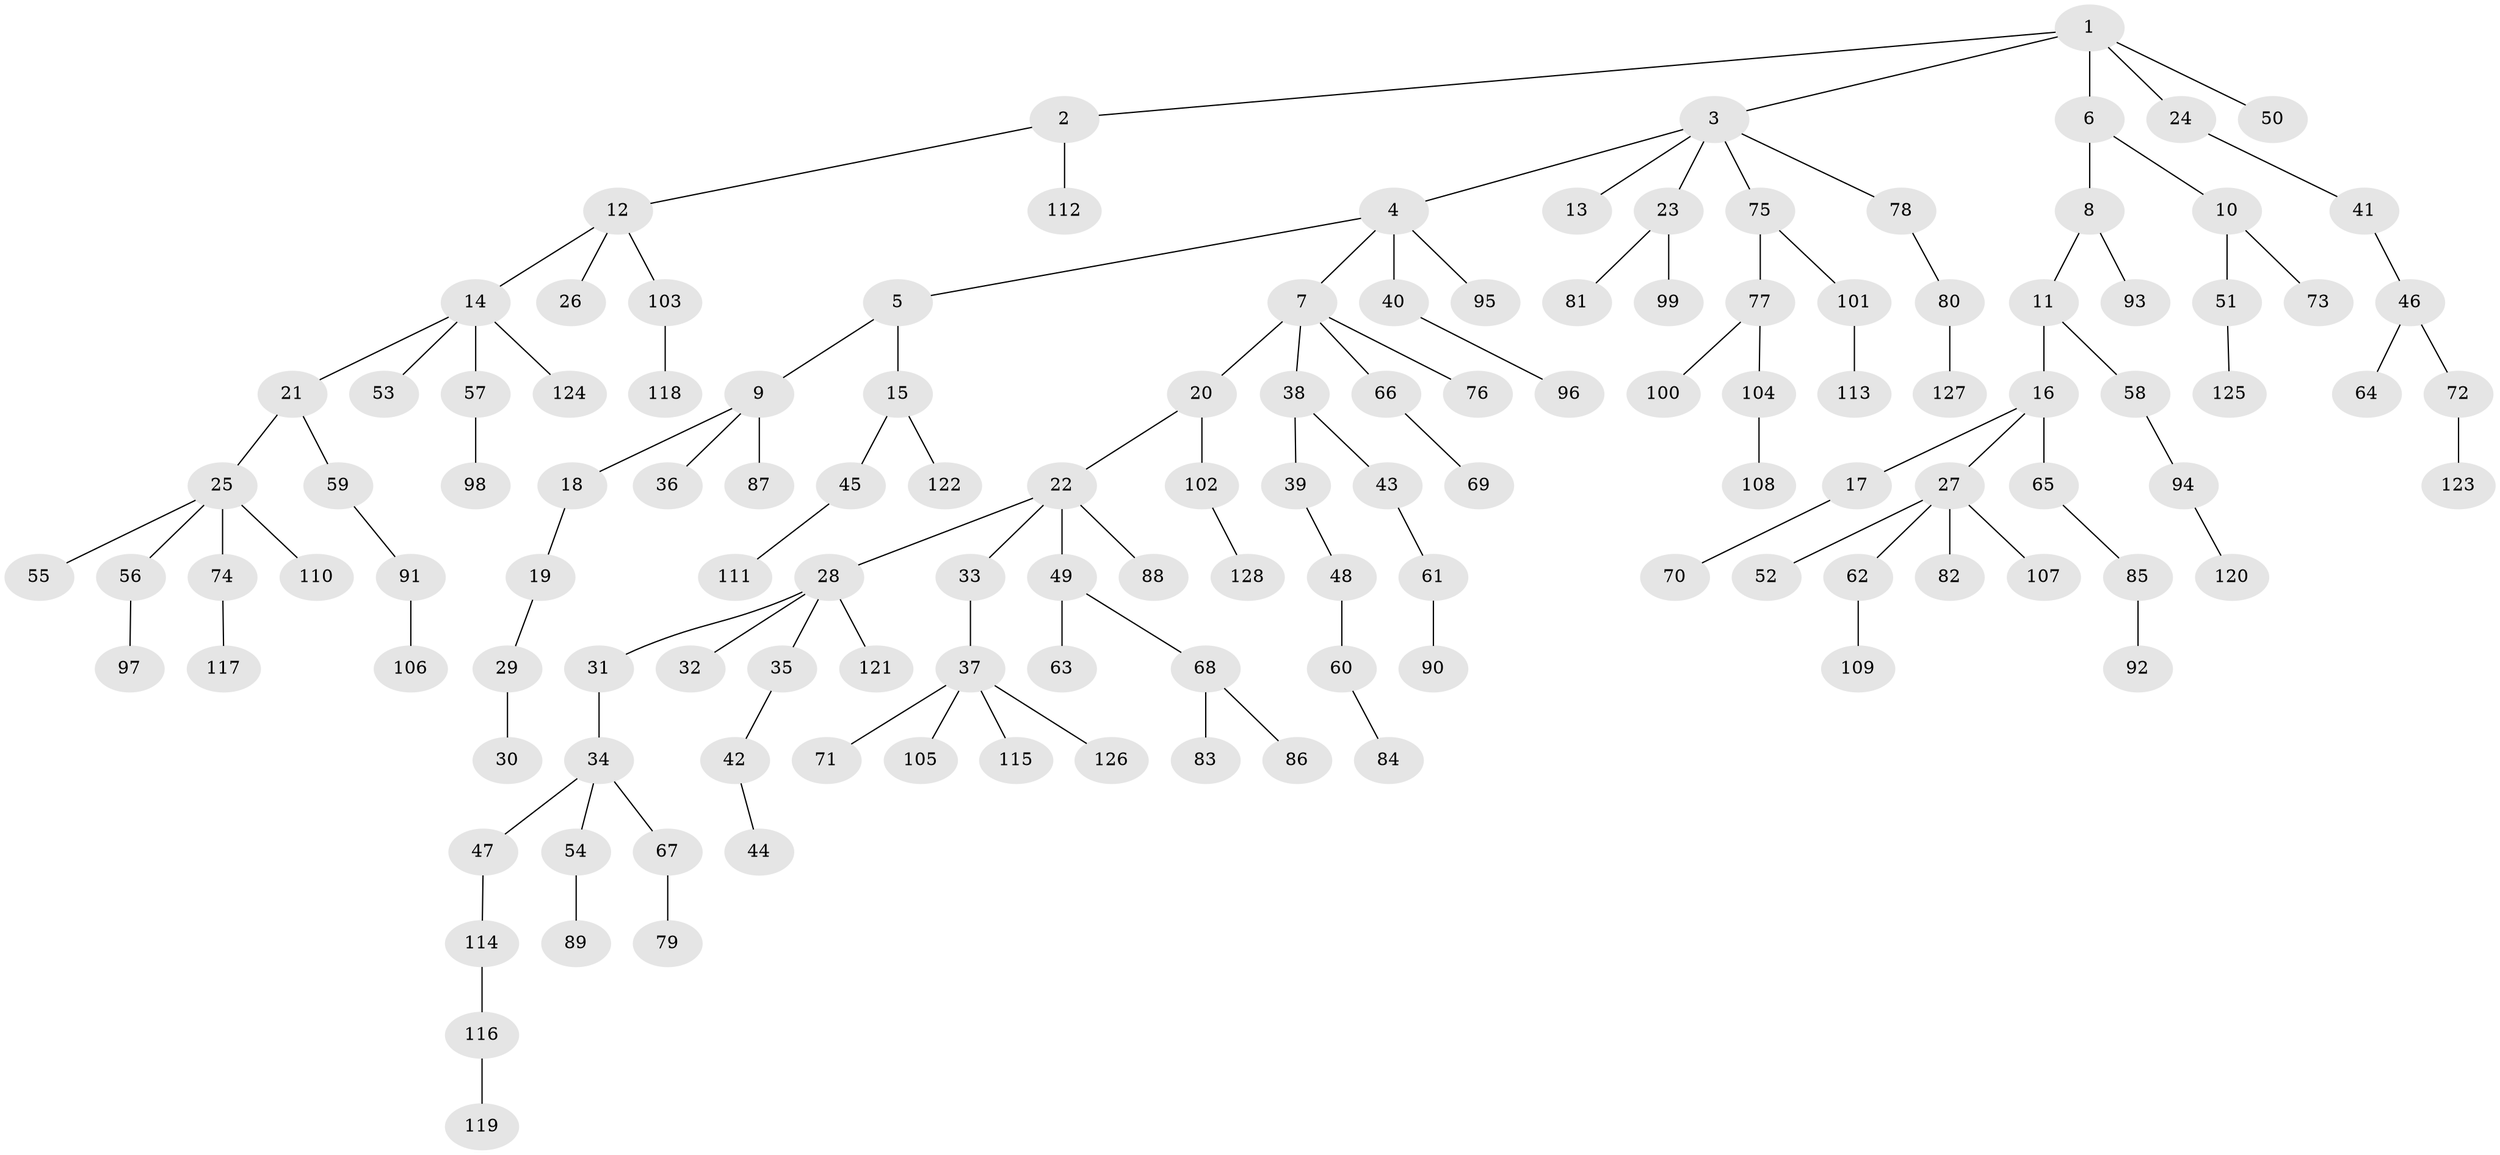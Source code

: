 // coarse degree distribution, {6: 0.03409090909090909, 7: 0.03409090909090909, 5: 0.022727272727272728, 4: 0.056818181818181816, 3: 0.056818181818181816, 2: 0.22727272727272727, 1: 0.5681818181818182}
// Generated by graph-tools (version 1.1) at 2025/42/03/06/25 10:42:05]
// undirected, 128 vertices, 127 edges
graph export_dot {
graph [start="1"]
  node [color=gray90,style=filled];
  1;
  2;
  3;
  4;
  5;
  6;
  7;
  8;
  9;
  10;
  11;
  12;
  13;
  14;
  15;
  16;
  17;
  18;
  19;
  20;
  21;
  22;
  23;
  24;
  25;
  26;
  27;
  28;
  29;
  30;
  31;
  32;
  33;
  34;
  35;
  36;
  37;
  38;
  39;
  40;
  41;
  42;
  43;
  44;
  45;
  46;
  47;
  48;
  49;
  50;
  51;
  52;
  53;
  54;
  55;
  56;
  57;
  58;
  59;
  60;
  61;
  62;
  63;
  64;
  65;
  66;
  67;
  68;
  69;
  70;
  71;
  72;
  73;
  74;
  75;
  76;
  77;
  78;
  79;
  80;
  81;
  82;
  83;
  84;
  85;
  86;
  87;
  88;
  89;
  90;
  91;
  92;
  93;
  94;
  95;
  96;
  97;
  98;
  99;
  100;
  101;
  102;
  103;
  104;
  105;
  106;
  107;
  108;
  109;
  110;
  111;
  112;
  113;
  114;
  115;
  116;
  117;
  118;
  119;
  120;
  121;
  122;
  123;
  124;
  125;
  126;
  127;
  128;
  1 -- 2;
  1 -- 3;
  1 -- 6;
  1 -- 24;
  1 -- 50;
  2 -- 12;
  2 -- 112;
  3 -- 4;
  3 -- 13;
  3 -- 23;
  3 -- 75;
  3 -- 78;
  4 -- 5;
  4 -- 7;
  4 -- 40;
  4 -- 95;
  5 -- 9;
  5 -- 15;
  6 -- 8;
  6 -- 10;
  7 -- 20;
  7 -- 38;
  7 -- 66;
  7 -- 76;
  8 -- 11;
  8 -- 93;
  9 -- 18;
  9 -- 36;
  9 -- 87;
  10 -- 51;
  10 -- 73;
  11 -- 16;
  11 -- 58;
  12 -- 14;
  12 -- 26;
  12 -- 103;
  14 -- 21;
  14 -- 53;
  14 -- 57;
  14 -- 124;
  15 -- 45;
  15 -- 122;
  16 -- 17;
  16 -- 27;
  16 -- 65;
  17 -- 70;
  18 -- 19;
  19 -- 29;
  20 -- 22;
  20 -- 102;
  21 -- 25;
  21 -- 59;
  22 -- 28;
  22 -- 33;
  22 -- 49;
  22 -- 88;
  23 -- 81;
  23 -- 99;
  24 -- 41;
  25 -- 55;
  25 -- 56;
  25 -- 74;
  25 -- 110;
  27 -- 52;
  27 -- 62;
  27 -- 82;
  27 -- 107;
  28 -- 31;
  28 -- 32;
  28 -- 35;
  28 -- 121;
  29 -- 30;
  31 -- 34;
  33 -- 37;
  34 -- 47;
  34 -- 54;
  34 -- 67;
  35 -- 42;
  37 -- 71;
  37 -- 105;
  37 -- 115;
  37 -- 126;
  38 -- 39;
  38 -- 43;
  39 -- 48;
  40 -- 96;
  41 -- 46;
  42 -- 44;
  43 -- 61;
  45 -- 111;
  46 -- 64;
  46 -- 72;
  47 -- 114;
  48 -- 60;
  49 -- 63;
  49 -- 68;
  51 -- 125;
  54 -- 89;
  56 -- 97;
  57 -- 98;
  58 -- 94;
  59 -- 91;
  60 -- 84;
  61 -- 90;
  62 -- 109;
  65 -- 85;
  66 -- 69;
  67 -- 79;
  68 -- 83;
  68 -- 86;
  72 -- 123;
  74 -- 117;
  75 -- 77;
  75 -- 101;
  77 -- 100;
  77 -- 104;
  78 -- 80;
  80 -- 127;
  85 -- 92;
  91 -- 106;
  94 -- 120;
  101 -- 113;
  102 -- 128;
  103 -- 118;
  104 -- 108;
  114 -- 116;
  116 -- 119;
}
